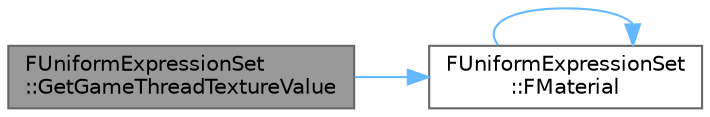 digraph "FUniformExpressionSet::GetGameThreadTextureValue"
{
 // INTERACTIVE_SVG=YES
 // LATEX_PDF_SIZE
  bgcolor="transparent";
  edge [fontname=Helvetica,fontsize=10,labelfontname=Helvetica,labelfontsize=10];
  node [fontname=Helvetica,fontsize=10,shape=box,height=0.2,width=0.4];
  rankdir="LR";
  Node1 [id="Node000001",label="FUniformExpressionSet\l::GetGameThreadTextureValue",height=0.2,width=0.4,color="gray40", fillcolor="grey60", style="filled", fontcolor="black",tooltip=" "];
  Node1 -> Node2 [id="edge1_Node000001_Node000002",color="steelblue1",style="solid",tooltip=" "];
  Node2 [id="Node000002",label="FUniformExpressionSet\l::FMaterial",height=0.2,width=0.4,color="grey40", fillcolor="white", style="filled",URL="$d7/dd4/classFUniformExpressionSet.html#ab135dda6379d5de6a34c27b01e114119",tooltip=" "];
  Node2 -> Node2 [id="edge2_Node000002_Node000002",color="steelblue1",style="solid",tooltip=" "];
}
